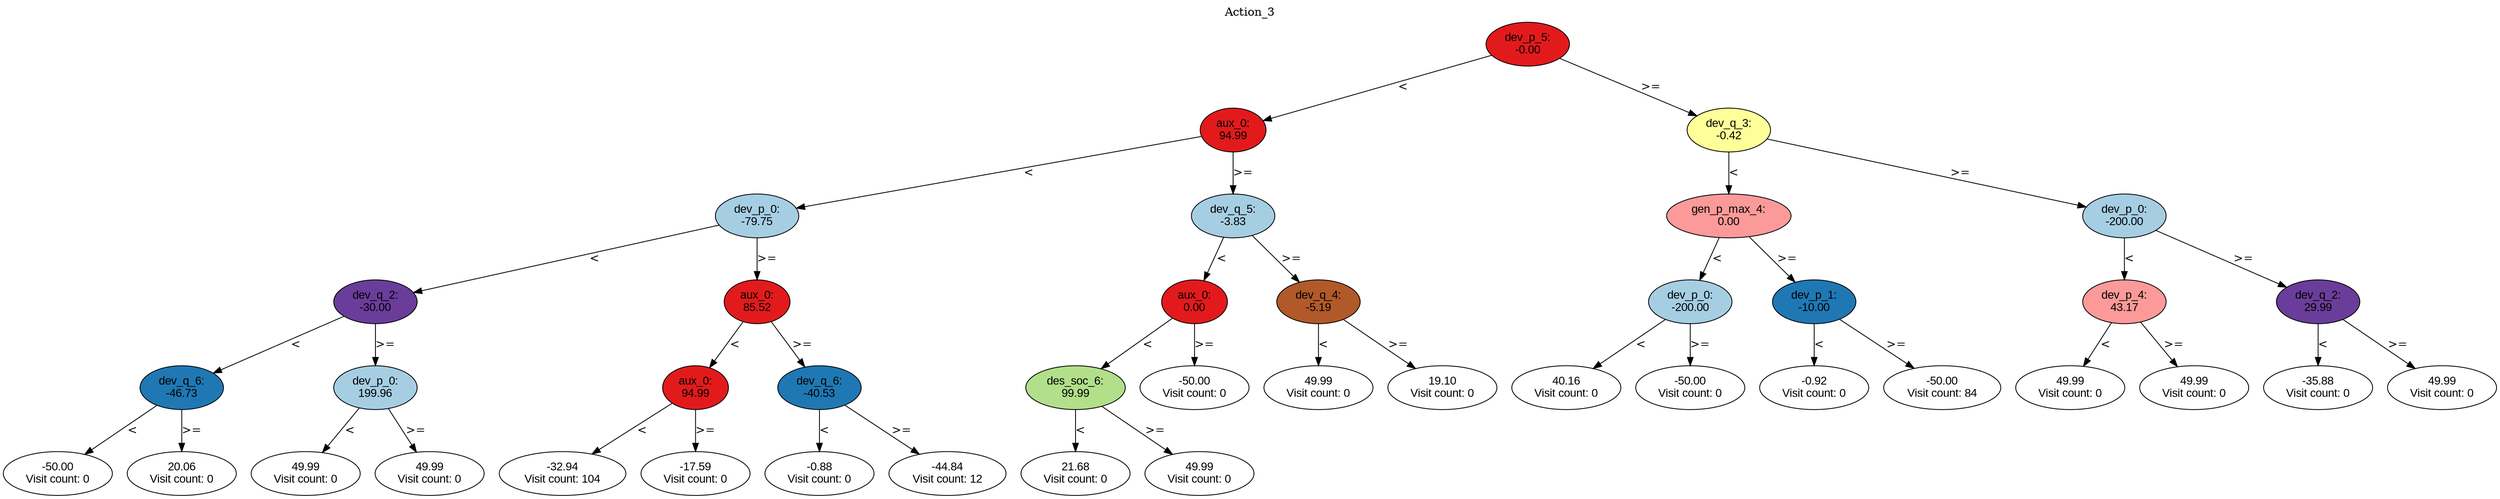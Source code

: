 digraph BST {
    node [fontname="Arial" style=filled colorscheme=paired12];
    0 [ label = "dev_p_5:
-0.00" fillcolor=6];
    1 [ label = "aux_0:
94.99" fillcolor=6];
    2 [ label = "dev_p_0:
-79.75" fillcolor=1];
    3 [ label = "dev_q_2:
-30.00" fillcolor=10];
    4 [ label = "dev_q_6:
-46.73" fillcolor=2];
    5 [ label = "-50.00
Visit count: 0" fillcolor=white];
    6 [ label = "20.06
Visit count: 0" fillcolor=white];
    7 [ label = "dev_p_0:
199.96" fillcolor=1];
    8 [ label = "49.99
Visit count: 0" fillcolor=white];
    9 [ label = "49.99
Visit count: 0" fillcolor=white];
    10 [ label = "aux_0:
85.52" fillcolor=6];
    11 [ label = "aux_0:
94.99" fillcolor=6];
    12 [ label = "-32.94
Visit count: 104" fillcolor=white];
    13 [ label = "-17.59
Visit count: 0" fillcolor=white];
    14 [ label = "dev_q_6:
-40.53" fillcolor=2];
    15 [ label = "-0.88
Visit count: 0" fillcolor=white];
    16 [ label = "-44.84
Visit count: 12" fillcolor=white];
    17 [ label = "dev_q_5:
-3.83" fillcolor=1];
    18 [ label = "aux_0:
0.00" fillcolor=6];
    19 [ label = "des_soc_6:
99.99" fillcolor=3];
    20 [ label = "21.68
Visit count: 0" fillcolor=white];
    21 [ label = "49.99
Visit count: 0" fillcolor=white];
    22 [ label = "-50.00
Visit count: 0" fillcolor=white];
    23 [ label = "dev_q_4:
-5.19" fillcolor=12];
    24 [ label = "49.99
Visit count: 0" fillcolor=white];
    25 [ label = "19.10
Visit count: 0" fillcolor=white];
    26 [ label = "dev_q_3:
-0.42" fillcolor=11];
    27 [ label = "gen_p_max_4:
0.00" fillcolor=5];
    28 [ label = "dev_p_0:
-200.00" fillcolor=1];
    29 [ label = "40.16
Visit count: 0" fillcolor=white];
    30 [ label = "-50.00
Visit count: 0" fillcolor=white];
    31 [ label = "dev_p_1:
-10.00" fillcolor=2];
    32 [ label = "-0.92
Visit count: 0" fillcolor=white];
    33 [ label = "-50.00
Visit count: 84" fillcolor=white];
    34 [ label = "dev_p_0:
-200.00" fillcolor=1];
    35 [ label = "dev_p_4:
43.17" fillcolor=5];
    36 [ label = "49.99
Visit count: 0" fillcolor=white];
    37 [ label = "49.99
Visit count: 0" fillcolor=white];
    38 [ label = "dev_q_2:
29.99" fillcolor=10];
    39 [ label = "-35.88
Visit count: 0" fillcolor=white];
    40 [ label = "49.99
Visit count: 0" fillcolor=white];

    0  -> 1[ label = "<"];
    0  -> 26[ label = ">="];
    1  -> 2[ label = "<"];
    1  -> 17[ label = ">="];
    2  -> 3[ label = "<"];
    2  -> 10[ label = ">="];
    3  -> 4[ label = "<"];
    3  -> 7[ label = ">="];
    4  -> 5[ label = "<"];
    4  -> 6[ label = ">="];
    7  -> 8[ label = "<"];
    7  -> 9[ label = ">="];
    10  -> 11[ label = "<"];
    10  -> 14[ label = ">="];
    11  -> 12[ label = "<"];
    11  -> 13[ label = ">="];
    14  -> 15[ label = "<"];
    14  -> 16[ label = ">="];
    17  -> 18[ label = "<"];
    17  -> 23[ label = ">="];
    18  -> 19[ label = "<"];
    18  -> 22[ label = ">="];
    19  -> 20[ label = "<"];
    19  -> 21[ label = ">="];
    23  -> 24[ label = "<"];
    23  -> 25[ label = ">="];
    26  -> 27[ label = "<"];
    26  -> 34[ label = ">="];
    27  -> 28[ label = "<"];
    27  -> 31[ label = ">="];
    28  -> 29[ label = "<"];
    28  -> 30[ label = ">="];
    31  -> 32[ label = "<"];
    31  -> 33[ label = ">="];
    34  -> 35[ label = "<"];
    34  -> 38[ label = ">="];
    35  -> 36[ label = "<"];
    35  -> 37[ label = ">="];
    38  -> 39[ label = "<"];
    38  -> 40[ label = ">="];

    labelloc="t";
    label="Action_3";
}
